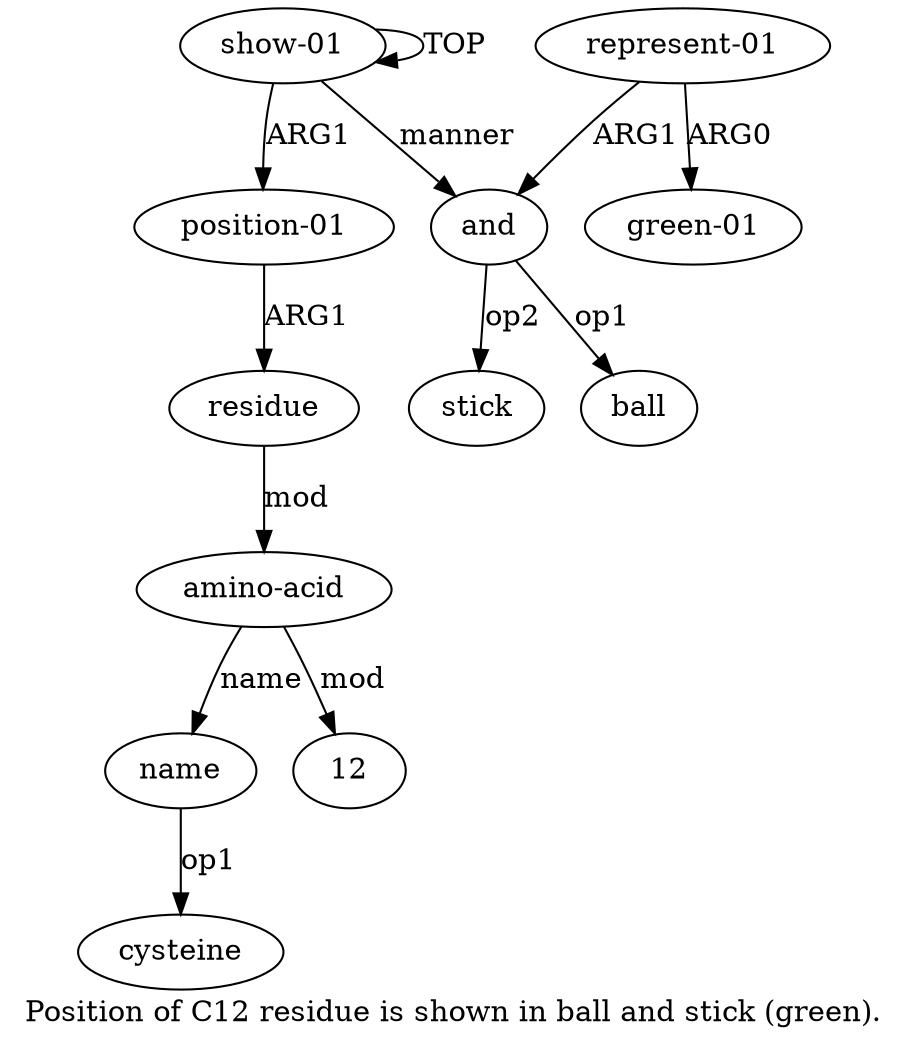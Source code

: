 digraph  {
	graph [label="Position of C12 residue is shown in ball and stick (green)."];
	node [label="\N"];
	"a4 cysteine"	 [color=black,
		gold_ind=-1,
		gold_label=cysteine,
		label=cysteine,
		test_ind=-1,
		test_label=cysteine];
	a1	 [color=black,
		gold_ind=1,
		gold_label="position-01",
		label="position-01",
		test_ind=1,
		test_label="position-01"];
	a2	 [color=black,
		gold_ind=2,
		gold_label=residue,
		label=residue,
		test_ind=2,
		test_label=residue];
	a1 -> a2 [key=0,
	color=black,
	gold_label=ARG1,
	label=ARG1,
	test_label=ARG1];
a0 [color=black,
	gold_ind=0,
	gold_label="show-01",
	label="show-01",
	test_ind=0,
	test_label="show-01"];
a0 -> a1 [key=0,
color=black,
gold_label=ARG1,
label=ARG1,
test_label=ARG1];
a0 -> a0 [key=0,
color=black,
gold_label=TOP,
label=TOP,
test_label=TOP];
a5 [color=black,
gold_ind=5,
gold_label=and,
label=and,
test_ind=5,
test_label=and];
a0 -> a5 [key=0,
color=black,
gold_label=manner,
label=manner,
test_label=manner];
a3 [color=black,
gold_ind=3,
gold_label="amino-acid",
label="amino-acid",
test_ind=3,
test_label="amino-acid"];
a4 [color=black,
gold_ind=4,
gold_label=name,
label=name,
test_ind=4,
test_label=name];
a3 -> a4 [key=0,
color=black,
gold_label=name,
label=name,
test_label=name];
"a3 12" [color=black,
gold_ind=-1,
gold_label=12,
label=12,
test_ind=-1,
test_label=12];
a3 -> "a3 12" [key=0,
color=black,
gold_label=mod,
label=mod,
test_label=mod];
a2 -> a3 [key=0,
color=black,
gold_label=mod,
label=mod,
test_label=mod];
a7 [color=black,
gold_ind=7,
gold_label=stick,
label=stick,
test_ind=7,
test_label=stick];
a5 -> a7 [key=0,
color=black,
gold_label=op2,
label=op2,
test_label=op2];
a6 [color=black,
gold_ind=6,
gold_label=ball,
label=ball,
test_ind=6,
test_label=ball];
a5 -> a6 [key=0,
color=black,
gold_label=op1,
label=op1,
test_label=op1];
a4 -> "a4 cysteine" [key=0,
color=black,
gold_label=op1,
label=op1,
test_label=op1];
a9 [color=black,
gold_ind=9,
gold_label="green-01",
label="green-01",
test_ind=9,
test_label="green-01"];
a8 [color=black,
gold_ind=8,
gold_label="represent-01",
label="represent-01",
test_ind=8,
test_label="represent-01"];
a8 -> a5 [key=0,
color=black,
gold_label=ARG1,
label=ARG1,
test_label=ARG1];
a8 -> a9 [key=0,
color=black,
gold_label=ARG0,
label=ARG0,
test_label=ARG0];
}
